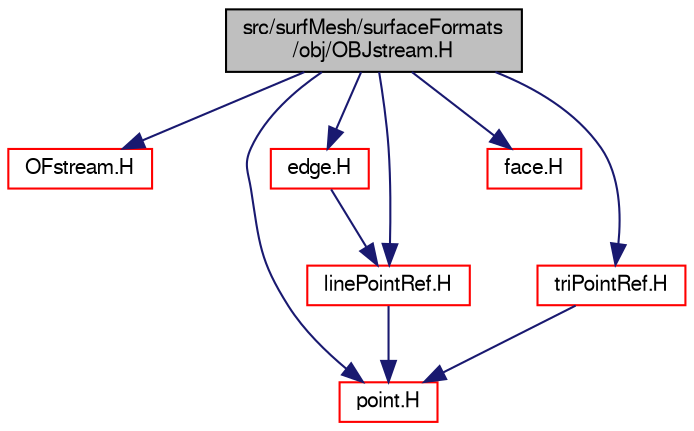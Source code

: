 digraph "src/surfMesh/surfaceFormats/obj/OBJstream.H"
{
  bgcolor="transparent";
  edge [fontname="FreeSans",fontsize="10",labelfontname="FreeSans",labelfontsize="10"];
  node [fontname="FreeSans",fontsize="10",shape=record];
  Node0 [label="src/surfMesh/surfaceFormats\l/obj/OBJstream.H",height=0.2,width=0.4,color="black", fillcolor="grey75", style="filled", fontcolor="black"];
  Node0 -> Node1 [color="midnightblue",fontsize="10",style="solid",fontname="FreeSans"];
  Node1 [label="OFstream.H",height=0.2,width=0.4,color="red",URL="$a09065.html"];
  Node0 -> Node41 [color="midnightblue",fontsize="10",style="solid",fontname="FreeSans"];
  Node41 [label="point.H",height=0.2,width=0.4,color="red",URL="$a12059.html"];
  Node0 -> Node53 [color="midnightblue",fontsize="10",style="solid",fontname="FreeSans"];
  Node53 [label="edge.H",height=0.2,width=0.4,color="red",URL="$a11300.html"];
  Node53 -> Node117 [color="midnightblue",fontsize="10",style="solid",fontname="FreeSans"];
  Node117 [label="linePointRef.H",height=0.2,width=0.4,color="red",URL="$a12023.html"];
  Node117 -> Node41 [color="midnightblue",fontsize="10",style="solid",fontname="FreeSans"];
  Node0 -> Node137 [color="midnightblue",fontsize="10",style="solid",fontname="FreeSans"];
  Node137 [label="face.H",height=0.2,width=0.4,color="red",URL="$a11321.html"];
  Node0 -> Node146 [color="midnightblue",fontsize="10",style="solid",fontname="FreeSans"];
  Node146 [label="triPointRef.H",height=0.2,width=0.4,color="red",URL="$a12110.html"];
  Node146 -> Node41 [color="midnightblue",fontsize="10",style="solid",fontname="FreeSans"];
  Node0 -> Node117 [color="midnightblue",fontsize="10",style="solid",fontname="FreeSans"];
}

